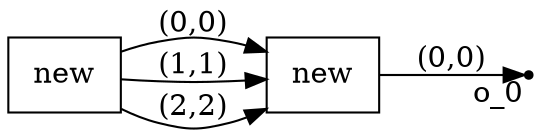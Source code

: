 digraph G {
rankdir=LR;
{ rank=same; }
{ rank=same; 12;}
0[label="new", shape="box"];
4[label="new", shape="box"];
12[xlabel="o_0", shape="point"];
4->12 [label="(0,0)"];
0->4 [label="(0,0)"];
0->4 [label="(1,1)"];
0->4 [label="(2,2)"];
}
